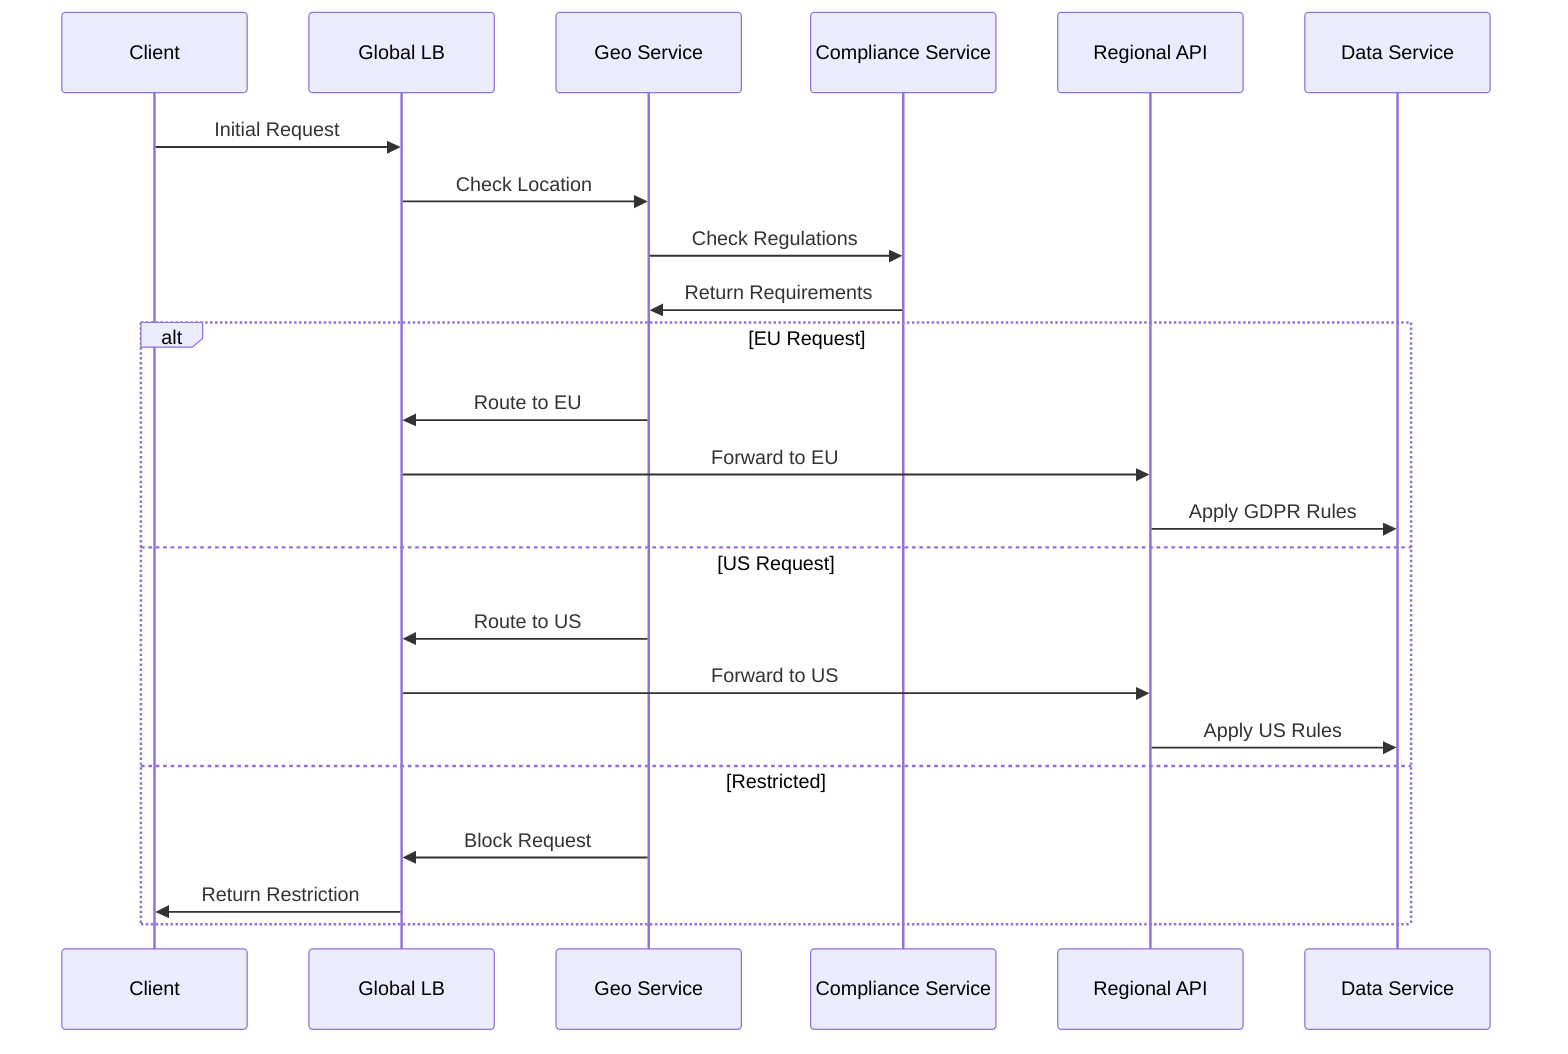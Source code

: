 sequenceDiagram
    participant C as Client
    participant GLB as Global LB
    participant GEO as Geo Service
    participant COM as Compliance Service
    participant API as Regional API
    participant DS as Data Service
    
    C->>GLB: Initial Request
    GLB->>GEO: Check Location
    GEO->>COM: Check Regulations
    COM->>GEO: Return Requirements
    
    alt EU Request
        GEO->>GLB: Route to EU
        GLB->>API: Forward to EU
        API->>DS: Apply GDPR Rules
    else US Request
        GEO->>GLB: Route to US
        GLB->>API: Forward to US
        API->>DS: Apply US Rules
    else Restricted
        GEO->>GLB: Block Request
        GLB->>C: Return Restriction
    end